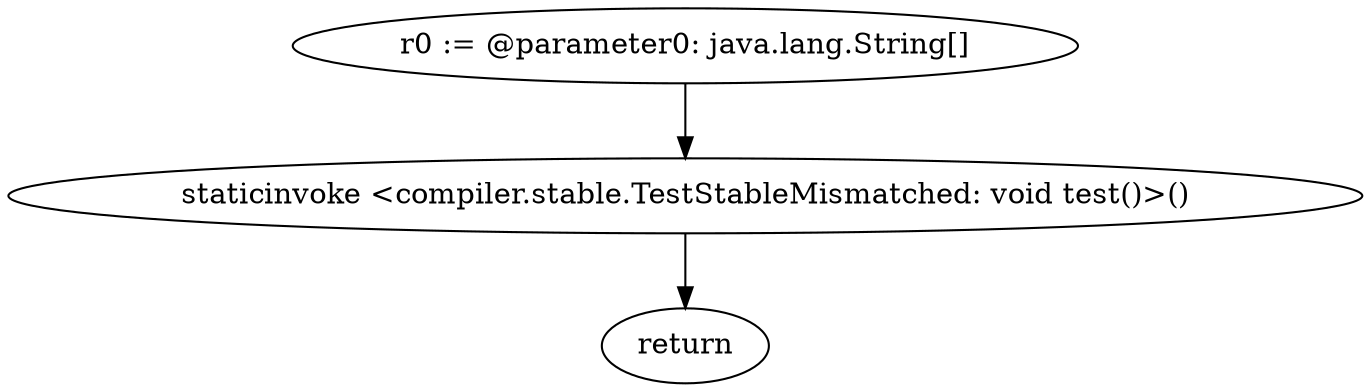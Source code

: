 digraph "unitGraph" {
    "r0 := @parameter0: java.lang.String[]"
    "staticinvoke <compiler.stable.TestStableMismatched: void test()>()"
    "return"
    "r0 := @parameter0: java.lang.String[]"->"staticinvoke <compiler.stable.TestStableMismatched: void test()>()";
    "staticinvoke <compiler.stable.TestStableMismatched: void test()>()"->"return";
}
